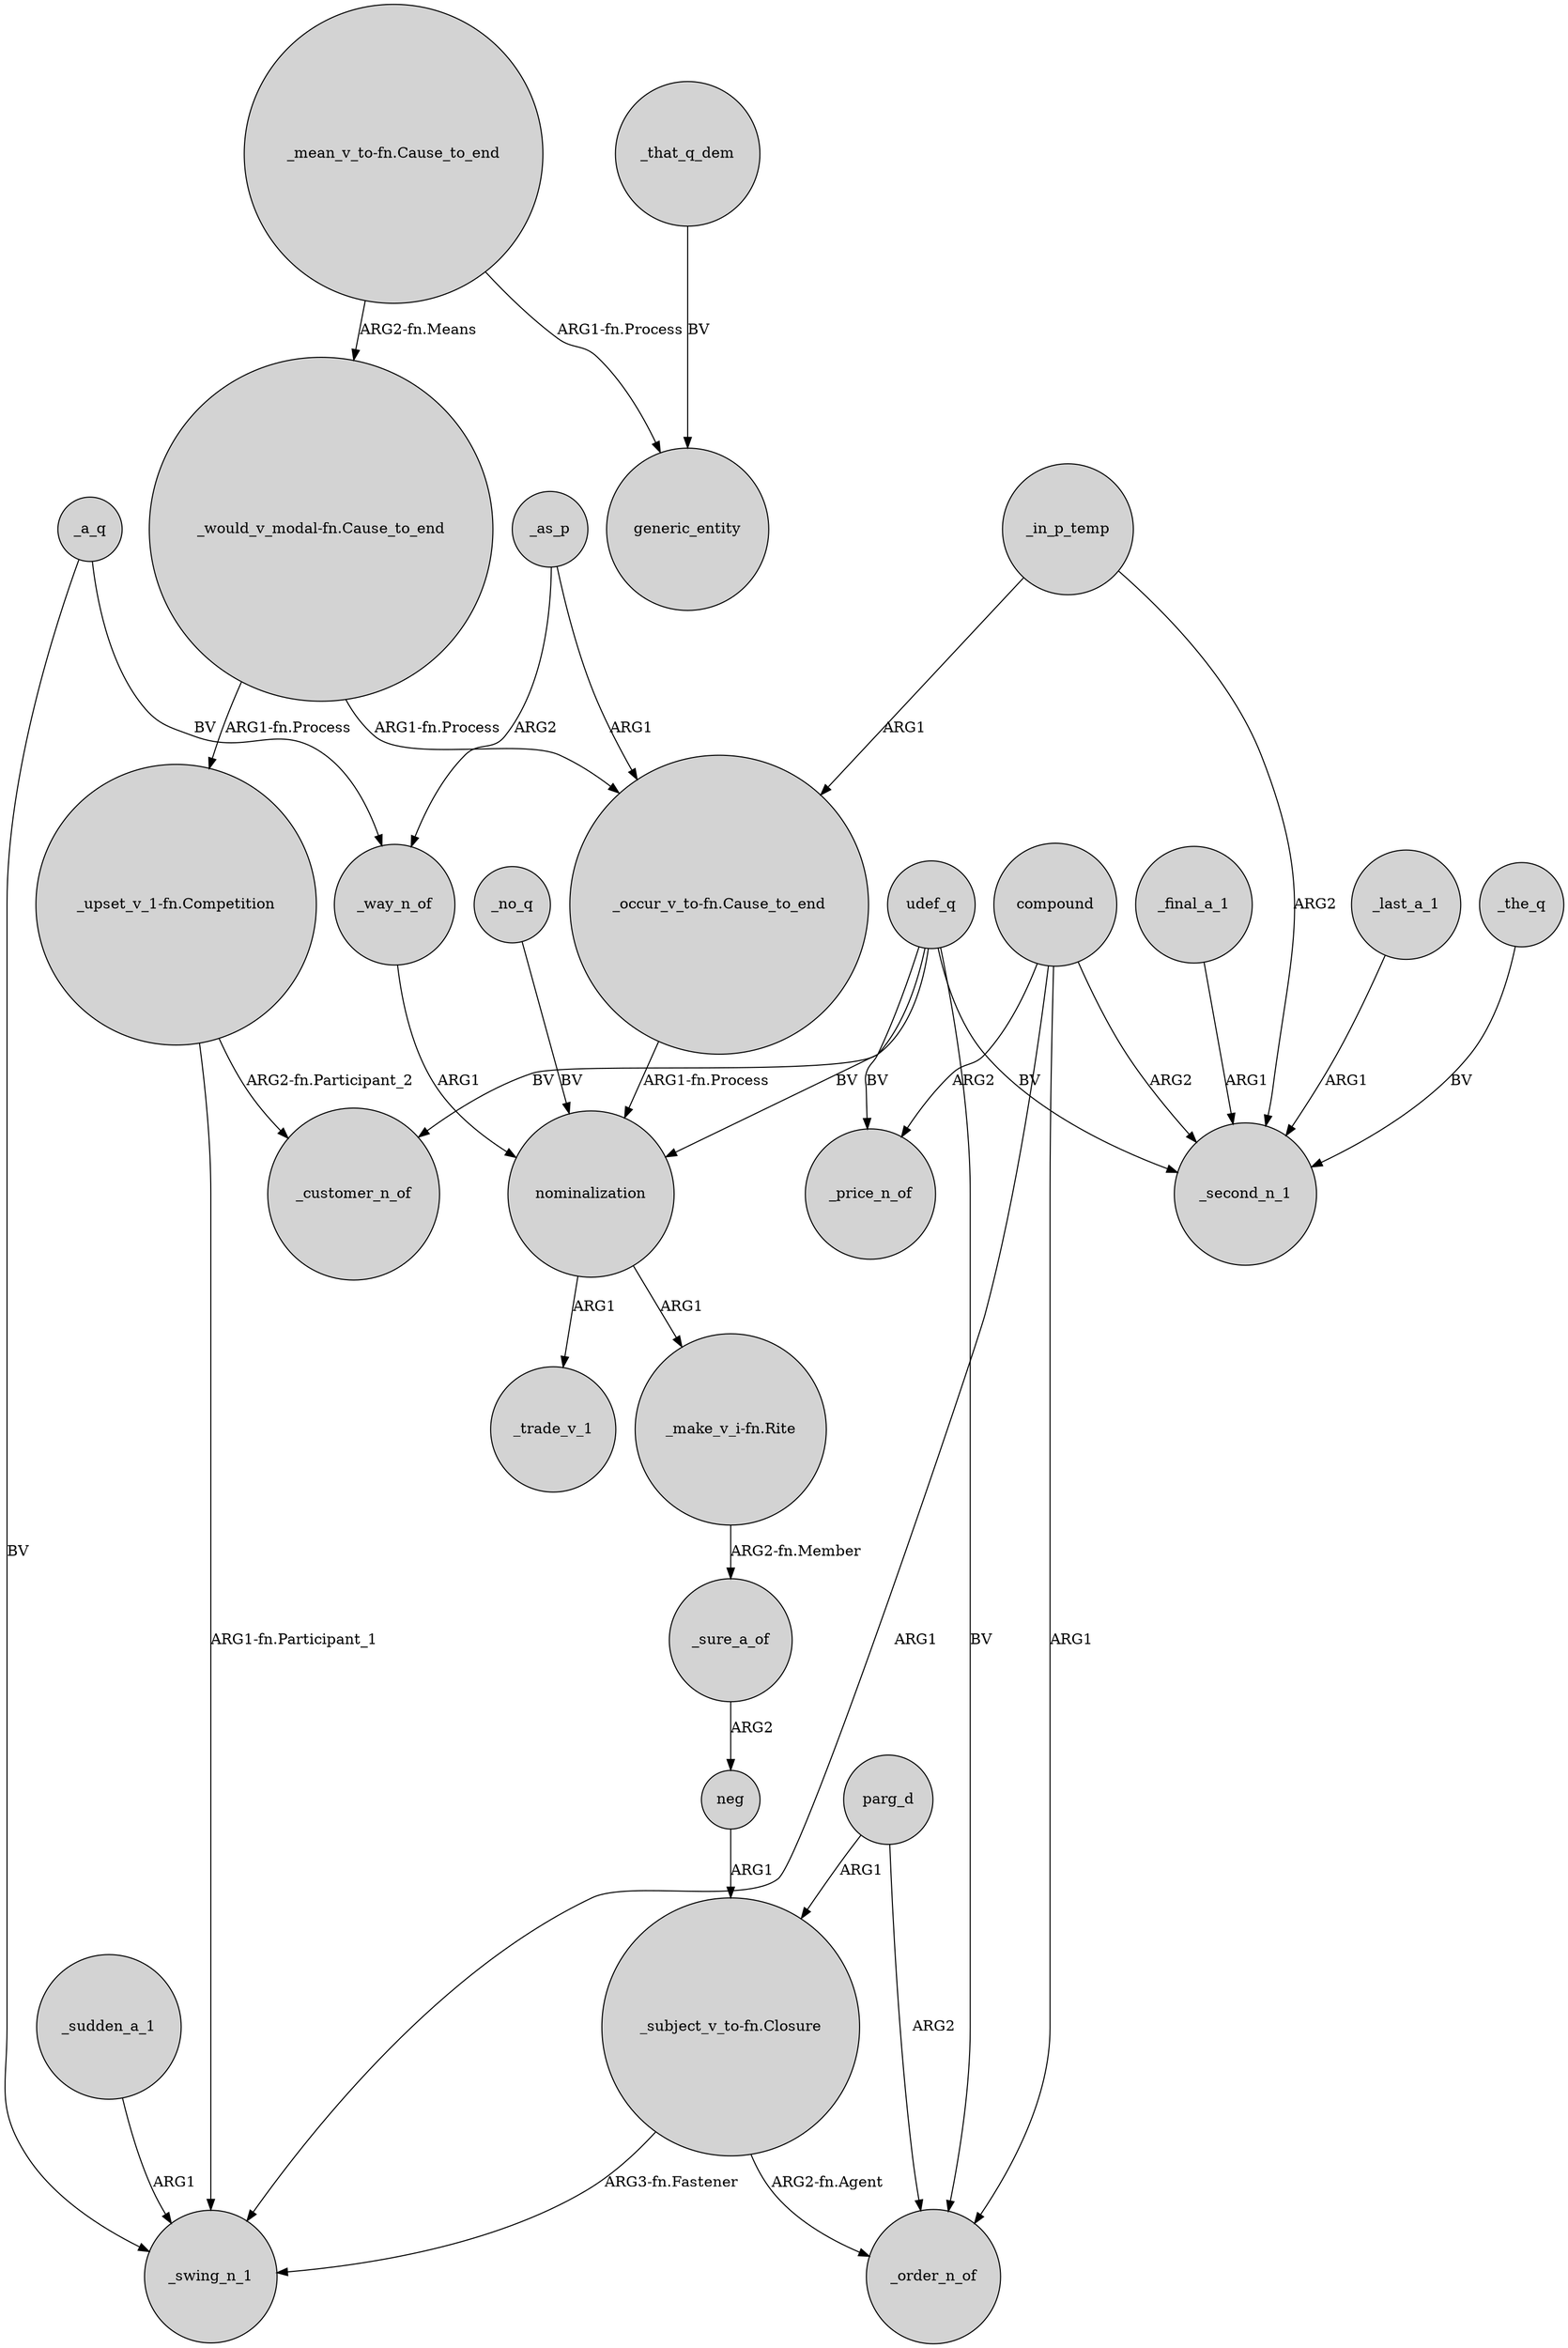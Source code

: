 digraph {
	node [shape=circle style=filled]
	_a_q -> _way_n_of [label=BV]
	compound -> _order_n_of [label=ARG1]
	"_would_v_modal-fn.Cause_to_end" -> "_occur_v_to-fn.Cause_to_end" [label="ARG1-fn.Process"]
	_final_a_1 -> _second_n_1 [label=ARG1]
	_way_n_of -> nominalization [label=ARG1]
	udef_q -> _price_n_of [label=BV]
	"_mean_v_to-fn.Cause_to_end" -> "_would_v_modal-fn.Cause_to_end" [label="ARG2-fn.Means"]
	"_make_v_i-fn.Rite" -> _sure_a_of [label="ARG2-fn.Member"]
	"_upset_v_1-fn.Competition" -> _swing_n_1 [label="ARG1-fn.Participant_1"]
	compound -> _second_n_1 [label=ARG2]
	udef_q -> _second_n_1 [label=BV]
	udef_q -> nominalization [label=BV]
	udef_q -> _order_n_of [label=BV]
	parg_d -> _order_n_of [label=ARG2]
	_in_p_temp -> _second_n_1 [label=ARG2]
	parg_d -> "_subject_v_to-fn.Closure" [label=ARG1]
	_no_q -> nominalization [label=BV]
	_in_p_temp -> "_occur_v_to-fn.Cause_to_end" [label=ARG1]
	compound -> _price_n_of [label=ARG2]
	_last_a_1 -> _second_n_1 [label=ARG1]
	"_would_v_modal-fn.Cause_to_end" -> "_upset_v_1-fn.Competition" [label="ARG1-fn.Process"]
	"_upset_v_1-fn.Competition" -> _customer_n_of [label="ARG2-fn.Participant_2"]
	_sudden_a_1 -> _swing_n_1 [label=ARG1]
	_sure_a_of -> neg [label=ARG2]
	nominalization -> "_make_v_i-fn.Rite" [label=ARG1]
	_as_p -> "_occur_v_to-fn.Cause_to_end" [label=ARG1]
	compound -> _swing_n_1 [label=ARG1]
	neg -> "_subject_v_to-fn.Closure" [label=ARG1]
	"_subject_v_to-fn.Closure" -> _swing_n_1 [label="ARG3-fn.Fastener"]
	udef_q -> _customer_n_of [label=BV]
	"_occur_v_to-fn.Cause_to_end" -> nominalization [label="ARG1-fn.Process"]
	"_mean_v_to-fn.Cause_to_end" -> generic_entity [label="ARG1-fn.Process"]
	_as_p -> _way_n_of [label=ARG2]
	_that_q_dem -> generic_entity [label=BV]
	_a_q -> _swing_n_1 [label=BV]
	_the_q -> _second_n_1 [label=BV]
	"_subject_v_to-fn.Closure" -> _order_n_of [label="ARG2-fn.Agent"]
	nominalization -> _trade_v_1 [label=ARG1]
}

